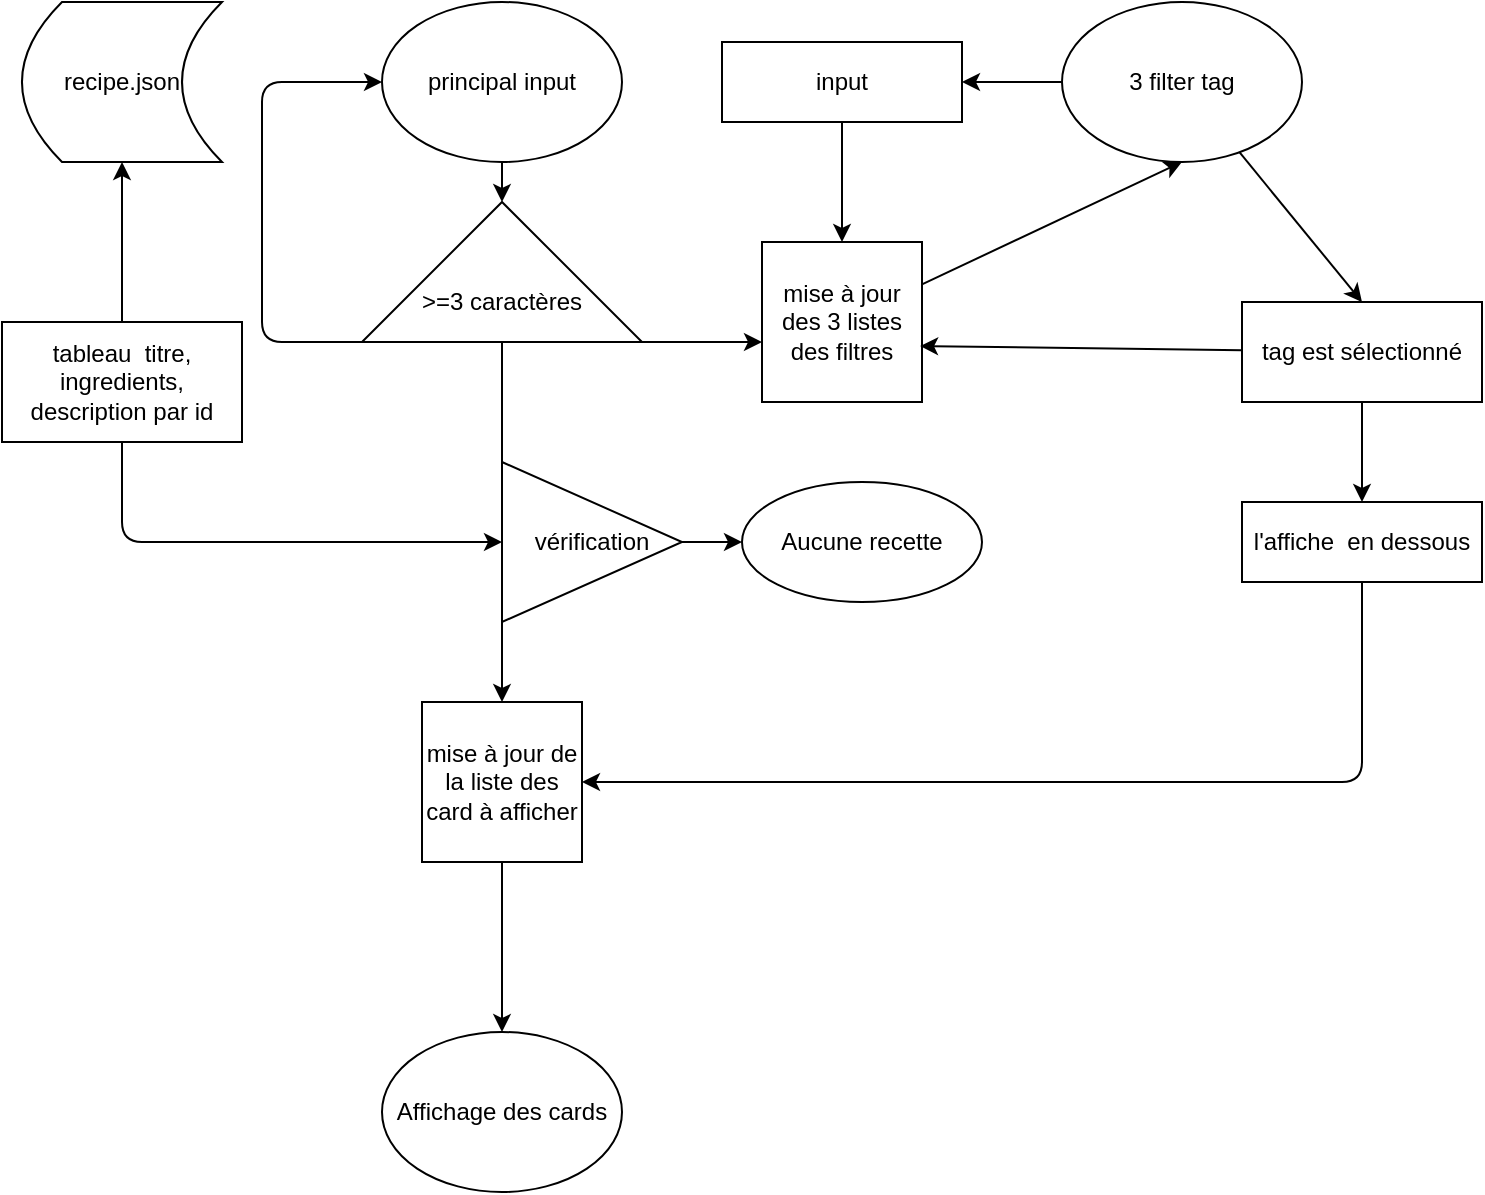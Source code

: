 <mxfile>
    <diagram id="U45T4xf6T0MaUQbZ9s6r" name="Page-1">
        <mxGraphModel dx="1200" dy="585" grid="1" gridSize="10" guides="1" tooltips="1" connect="1" arrows="1" fold="1" page="1" pageScale="1" pageWidth="827" pageHeight="1169" math="0" shadow="0">
            <root>
                <mxCell id="0"/>
                <mxCell id="1" parent="0"/>
                <mxCell id="2" value="principal input" style="ellipse;whiteSpace=wrap;html=1;" vertex="1" parent="1">
                    <mxGeometry x="210" y="30" width="120" height="80" as="geometry"/>
                </mxCell>
                <mxCell id="3" value="recipe.json" style="shape=dataStorage;whiteSpace=wrap;html=1;fixedSize=1;" vertex="1" parent="1">
                    <mxGeometry x="30" y="30" width="100" height="80" as="geometry"/>
                </mxCell>
                <mxCell id="16" value="" style="edgeStyle=none;html=1;" edge="1" parent="1" source="4" target="3">
                    <mxGeometry relative="1" as="geometry"/>
                </mxCell>
                <mxCell id="41" style="edgeStyle=none;html=1;entryX=0;entryY=0.5;entryDx=0;entryDy=0;" edge="1" parent="1" source="4" target="37">
                    <mxGeometry relative="1" as="geometry">
                        <Array as="points">
                            <mxPoint x="80" y="300"/>
                        </Array>
                    </mxGeometry>
                </mxCell>
                <mxCell id="4" value="tableau&amp;nbsp; titre, ingredients, description par id" style="rounded=0;whiteSpace=wrap;html=1;" vertex="1" parent="1">
                    <mxGeometry x="20" y="190" width="120" height="60" as="geometry"/>
                </mxCell>
                <mxCell id="24" style="edgeStyle=none;html=1;entryX=0.5;entryY=0;entryDx=0;entryDy=0;" edge="1" parent="1" source="6" target="23">
                    <mxGeometry relative="1" as="geometry"/>
                </mxCell>
                <mxCell id="34" value="" style="edgeStyle=none;html=1;" edge="1" parent="1" source="6" target="33">
                    <mxGeometry relative="1" as="geometry"/>
                </mxCell>
                <mxCell id="6" value="3 filter tag" style="ellipse;whiteSpace=wrap;html=1;" vertex="1" parent="1">
                    <mxGeometry x="550" y="30" width="120" height="80" as="geometry"/>
                </mxCell>
                <mxCell id="9" value="" style="edgeStyle=none;html=1;exitX=0.5;exitY=1;exitDx=0;exitDy=0;entryX=1;entryY=0.5;entryDx=0;entryDy=0;" edge="1" parent="1" source="2" target="7">
                    <mxGeometry relative="1" as="geometry">
                        <mxPoint x="390" y="120" as="targetPoint"/>
                    </mxGeometry>
                </mxCell>
                <mxCell id="11" value="" style="edgeStyle=none;html=1;entryX=0;entryY=0.625;entryDx=0;entryDy=0;entryPerimeter=0;exitX=0;exitY=0.971;exitDx=0;exitDy=0;exitPerimeter=0;" edge="1" parent="1" source="7" target="10">
                    <mxGeometry relative="1" as="geometry">
                        <mxPoint x="340" y="200" as="sourcePoint"/>
                    </mxGeometry>
                </mxCell>
                <mxCell id="12" value="" style="edgeStyle=none;html=1;entryX=0;entryY=0.5;entryDx=0;entryDy=0;exitX=0;exitY=0.014;exitDx=0;exitDy=0;exitPerimeter=0;" edge="1" parent="1" source="7" target="2">
                    <mxGeometry relative="1" as="geometry">
                        <Array as="points">
                            <mxPoint x="150" y="200"/>
                            <mxPoint x="150" y="70"/>
                        </Array>
                    </mxGeometry>
                </mxCell>
                <mxCell id="18" value="" style="edgeStyle=none;html=1;" edge="1" parent="1" source="7" target="14">
                    <mxGeometry relative="1" as="geometry"/>
                </mxCell>
                <mxCell id="7" value="&lt;br&gt;&lt;br&gt;&amp;gt;=3 caractères" style="triangle;whiteSpace=wrap;html=1;direction=north;" vertex="1" parent="1">
                    <mxGeometry x="200" y="130" width="140" height="70" as="geometry"/>
                </mxCell>
                <mxCell id="13" style="edgeStyle=none;html=1;entryX=0.5;entryY=1;entryDx=0;entryDy=0;" edge="1" parent="1" source="10" target="6">
                    <mxGeometry relative="1" as="geometry"/>
                </mxCell>
                <mxCell id="10" value="mise à jour des 3 listes des filtres" style="whiteSpace=wrap;html=1;aspect=fixed;" vertex="1" parent="1">
                    <mxGeometry x="400" y="150" width="80" height="80" as="geometry"/>
                </mxCell>
                <mxCell id="40" value="" style="edgeStyle=none;html=1;" edge="1" parent="1" source="14" target="30">
                    <mxGeometry relative="1" as="geometry"/>
                </mxCell>
                <mxCell id="14" value="mise à jour de la liste des card à afficher" style="whiteSpace=wrap;html=1;aspect=fixed;" vertex="1" parent="1">
                    <mxGeometry x="230" y="380" width="80" height="80" as="geometry"/>
                </mxCell>
                <mxCell id="28" style="edgeStyle=none;html=1;exitX=0.5;exitY=1;exitDx=0;exitDy=0;entryX=0.5;entryY=0;entryDx=0;entryDy=0;" edge="1" parent="1" source="23" target="27">
                    <mxGeometry relative="1" as="geometry"/>
                </mxCell>
                <mxCell id="36" style="edgeStyle=none;html=1;entryX=0.988;entryY=0.65;entryDx=0;entryDy=0;entryPerimeter=0;" edge="1" parent="1" source="23" target="10">
                    <mxGeometry relative="1" as="geometry"/>
                </mxCell>
                <mxCell id="23" value="tag est sélectionné" style="rounded=0;whiteSpace=wrap;html=1;" vertex="1" parent="1">
                    <mxGeometry x="640" y="180" width="120" height="50" as="geometry"/>
                </mxCell>
                <mxCell id="29" style="edgeStyle=none;html=1;entryX=1;entryY=0.5;entryDx=0;entryDy=0;" edge="1" parent="1" source="27" target="14">
                    <mxGeometry relative="1" as="geometry">
                        <Array as="points">
                            <mxPoint x="700" y="420"/>
                        </Array>
                    </mxGeometry>
                </mxCell>
                <mxCell id="27" value="l'affiche&amp;nbsp; en dessous" style="rounded=0;whiteSpace=wrap;html=1;" vertex="1" parent="1">
                    <mxGeometry x="640" y="280" width="120" height="40" as="geometry"/>
                </mxCell>
                <mxCell id="30" value="Affichage des cards" style="ellipse;whiteSpace=wrap;html=1;" vertex="1" parent="1">
                    <mxGeometry x="210" y="545" width="120" height="80" as="geometry"/>
                </mxCell>
                <mxCell id="35" value="" style="edgeStyle=none;html=1;" edge="1" parent="1" source="33" target="10">
                    <mxGeometry relative="1" as="geometry"/>
                </mxCell>
                <mxCell id="33" value="input" style="rounded=0;whiteSpace=wrap;html=1;" vertex="1" parent="1">
                    <mxGeometry x="380" y="50" width="120" height="40" as="geometry"/>
                </mxCell>
                <mxCell id="39" value="" style="edgeStyle=none;html=1;" edge="1" parent="1" source="37" target="38">
                    <mxGeometry relative="1" as="geometry"/>
                </mxCell>
                <mxCell id="37" value="vérification" style="triangle;whiteSpace=wrap;html=1;direction=east;" vertex="1" parent="1">
                    <mxGeometry x="270" y="260" width="90" height="80" as="geometry"/>
                </mxCell>
                <mxCell id="38" value="Aucune recette" style="ellipse;whiteSpace=wrap;html=1;" vertex="1" parent="1">
                    <mxGeometry x="390" y="270" width="120" height="60" as="geometry"/>
                </mxCell>
            </root>
        </mxGraphModel>
    </diagram>
</mxfile>